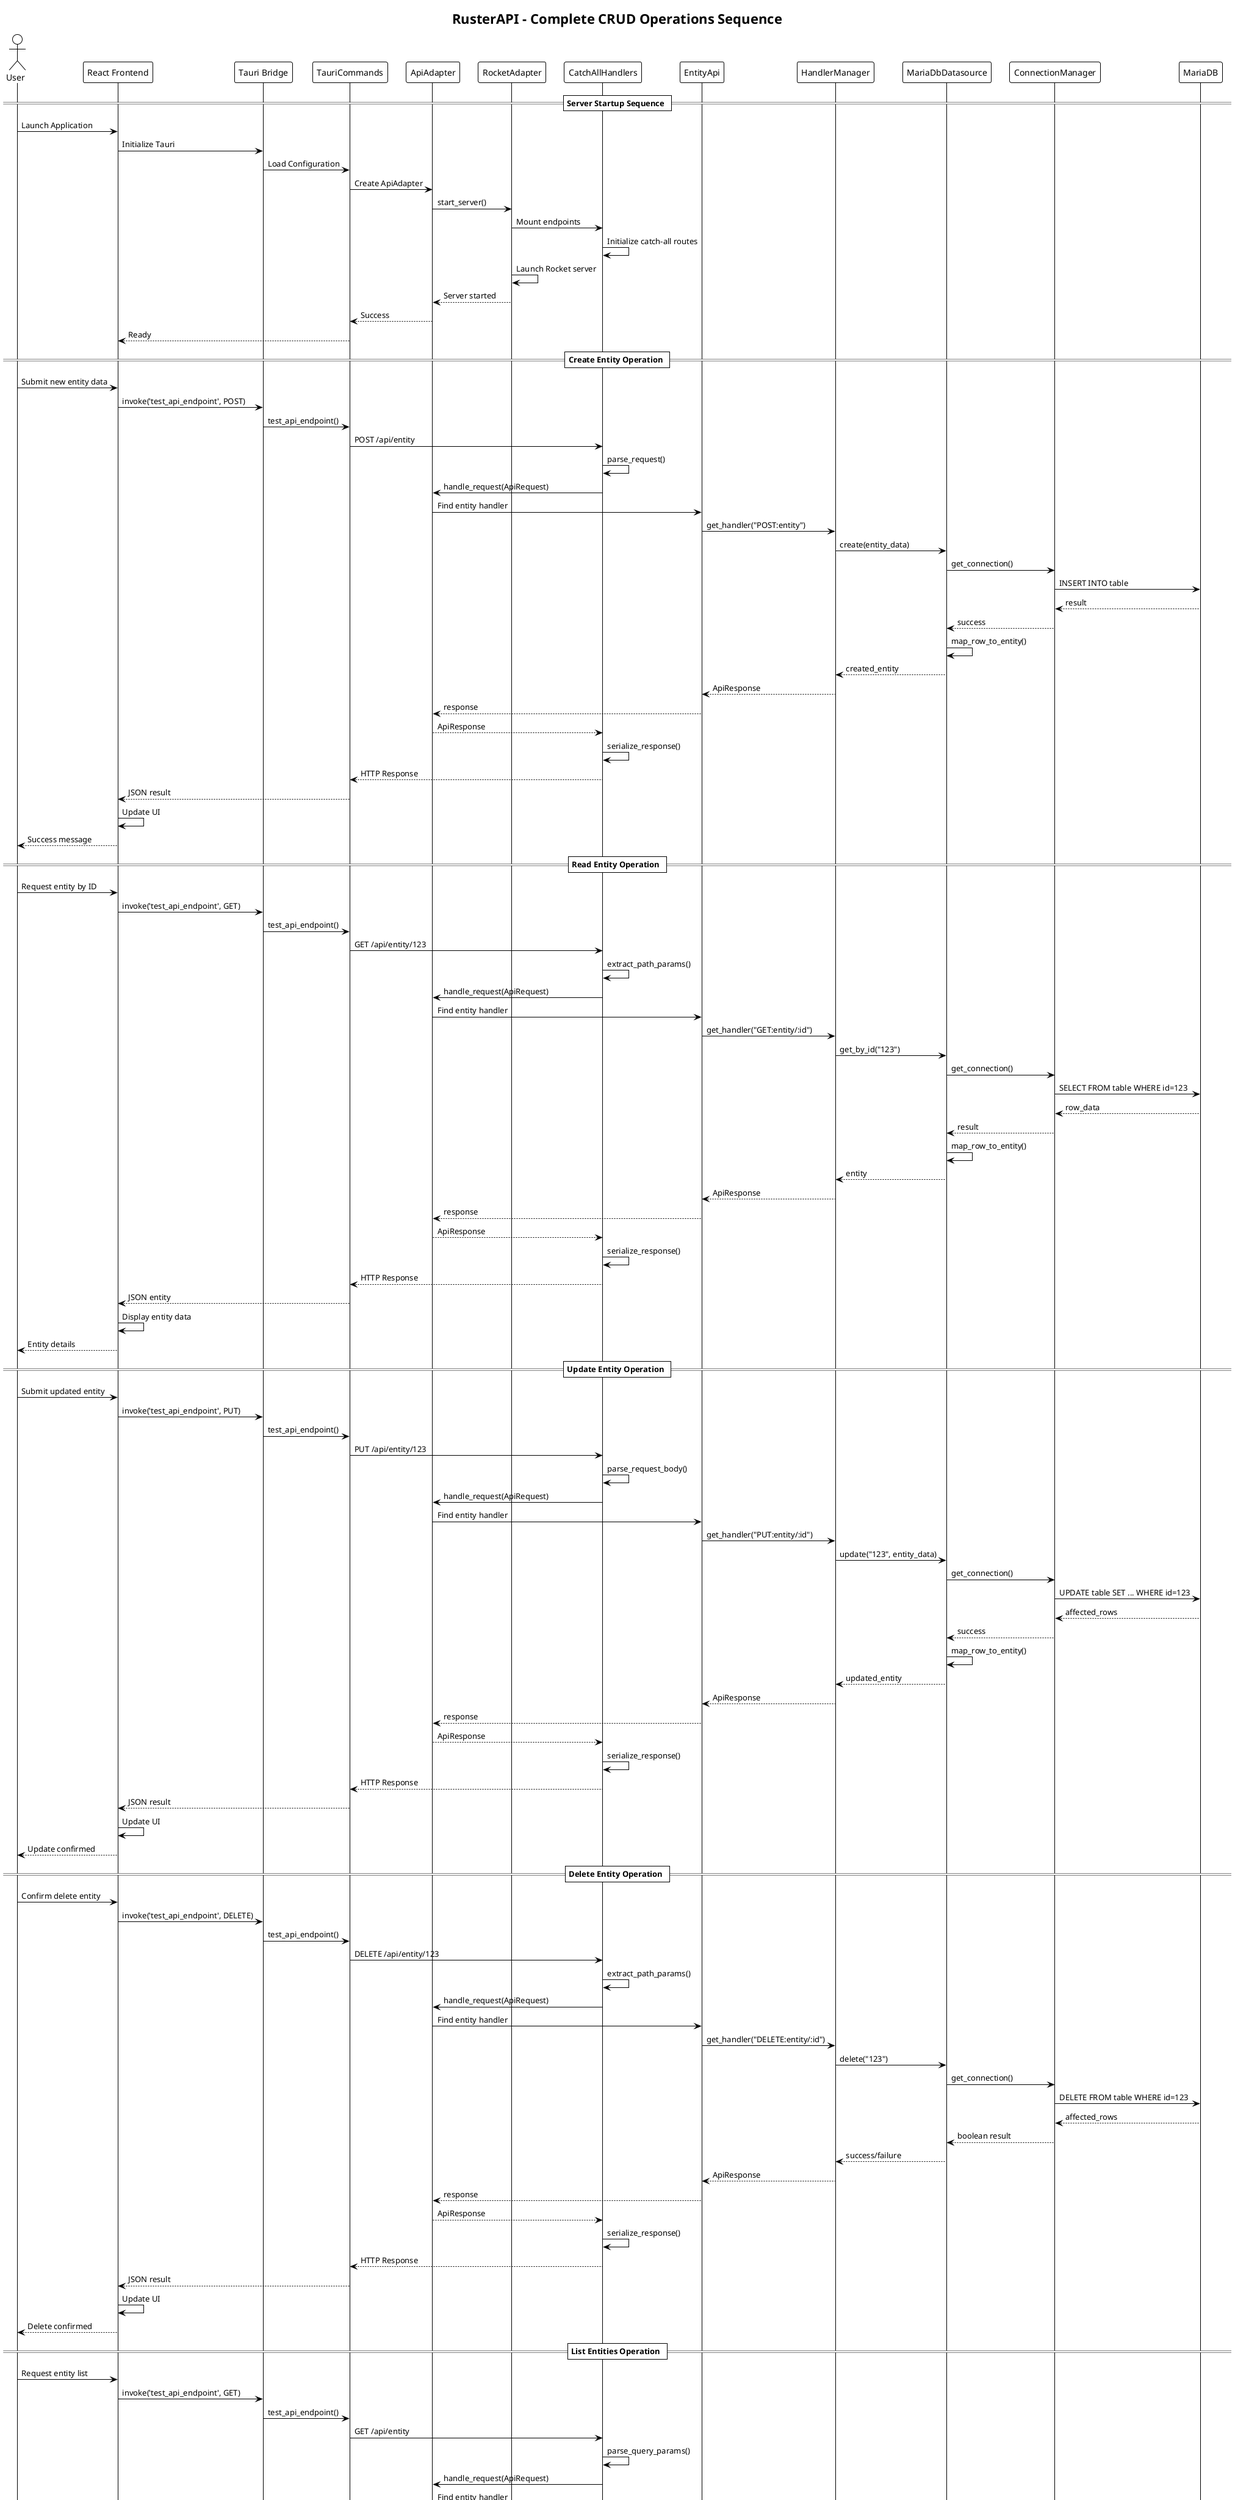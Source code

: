 @startuml
!theme plain
title RusterAPI - Complete CRUD Operations Sequence

actor "User" as U
participant "React Frontend" as F
participant "Tauri Bridge" as T
participant "TauriCommands" as TC
participant "ApiAdapter" as A
participant "RocketAdapter" as RA
participant "CatchAllHandlers" as CH
participant "EntityApi" as E
participant "HandlerManager" as HM
participant "MariaDbDatasource" as D
participant "ConnectionManager" as CM
participant "MariaDB" as DB

== Server Startup Sequence ==
U -> F: Launch Application
F -> T: Initialize Tauri
T -> TC: Load Configuration
TC -> A: Create ApiAdapter
A -> RA: start_server()
RA -> CH: Mount endpoints
CH -> CH: Initialize catch-all routes
RA -> RA: Launch Rocket server
RA --> A: Server started
A --> TC: Success
TC --> F: Ready

== Create Entity Operation ==
U -> F: Submit new entity data
F -> T: invoke('test_api_endpoint', POST)
T -> TC: test_api_endpoint()
TC -> CH: POST /api/entity
CH -> CH: parse_request()
CH -> A: handle_request(ApiRequest)
A -> E: Find entity handler
E -> HM: get_handler("POST:entity")
HM -> D: create(entity_data)
D -> CM: get_connection()
CM -> DB: INSERT INTO table
DB --> CM: result
CM --> D: success
D -> D: map_row_to_entity()
D --> HM: created_entity
HM --> E: ApiResponse
E --> A: response
A --> CH: ApiResponse
CH -> CH: serialize_response()
CH --> TC: HTTP Response
TC --> F: JSON result
F -> F: Update UI
F --> U: Success message

== Read Entity Operation ==
U -> F: Request entity by ID
F -> T: invoke('test_api_endpoint', GET)
T -> TC: test_api_endpoint()
TC -> CH: GET /api/entity/123
CH -> CH: extract_path_params()
CH -> A: handle_request(ApiRequest)
A -> E: Find entity handler
E -> HM: get_handler("GET:entity/:id")
HM -> D: get_by_id("123")
D -> CM: get_connection()
CM -> DB: SELECT FROM table WHERE id=123
DB --> CM: row_data
CM --> D: result
D -> D: map_row_to_entity()
D --> HM: entity
HM --> E: ApiResponse
E --> A: response
A --> CH: ApiResponse
CH -> CH: serialize_response()
CH --> TC: HTTP Response
TC --> F: JSON entity
F -> F: Display entity data
F --> U: Entity details

== Update Entity Operation ==
U -> F: Submit updated entity
F -> T: invoke('test_api_endpoint', PUT)
T -> TC: test_api_endpoint()
TC -> CH: PUT /api/entity/123
CH -> CH: parse_request_body()
CH -> A: handle_request(ApiRequest)
A -> E: Find entity handler
E -> HM: get_handler("PUT:entity/:id")
HM -> D: update("123", entity_data)
D -> CM: get_connection()
CM -> DB: UPDATE table SET ... WHERE id=123
DB --> CM: affected_rows
CM --> D: success
D -> D: map_row_to_entity()
D --> HM: updated_entity
HM --> E: ApiResponse
E --> A: response
A --> CH: ApiResponse
CH -> CH: serialize_response()
CH --> TC: HTTP Response
TC --> F: JSON result
F -> F: Update UI
F --> U: Update confirmed

== Delete Entity Operation ==
U -> F: Confirm delete entity
F -> T: invoke('test_api_endpoint', DELETE)
T -> TC: test_api_endpoint()
TC -> CH: DELETE /api/entity/123
CH -> CH: extract_path_params()
CH -> A: handle_request(ApiRequest)
A -> E: Find entity handler
E -> HM: get_handler("DELETE:entity/:id")
HM -> D: delete("123")
D -> CM: get_connection()
CM -> DB: DELETE FROM table WHERE id=123
DB --> CM: affected_rows
CM --> D: boolean result
D --> HM: success/failure
HM --> E: ApiResponse
E --> A: response
A --> CH: ApiResponse
CH -> CH: serialize_response()
CH --> TC: HTTP Response
TC --> F: JSON result
F -> F: Update UI
F --> U: Delete confirmed

== List Entities Operation ==
U -> F: Request entity list
F -> T: invoke('test_api_endpoint', GET)
T -> TC: test_api_endpoint()
TC -> CH: GET /api/entity
CH -> CH: parse_query_params()
CH -> A: handle_request(ApiRequest)
A -> E: Find entity handler
E -> HM: get_handler("GET:entity")
HM -> D: get_all()
D -> CM: get_connection()
CM -> DB: SELECT FROM table
DB --> CM: multiple_rows
CM --> D: result_set
D -> D: map_rows_to_entities()
D --> HM: entity_list
HM --> E: ApiResponse
E --> A: response
A --> CH: ApiResponse
CH -> CH: serialize_response()
CH --> TC: HTTP Response
TC --> F: JSON array
F -> F: Display entity list
F --> U: Entity list

== Error Handling ==
note over CH, D
  All operations include comprehensive
  error handling at each layer:
  - Validation errors
  - Database connection errors
  - Serialization errors
  - Business logic errors
end note

@enduml
